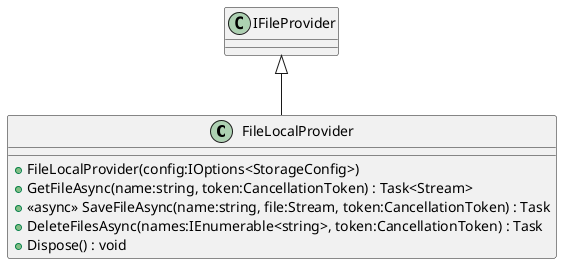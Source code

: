 @startuml
class FileLocalProvider {
    + FileLocalProvider(config:IOptions<StorageConfig>)
    + GetFileAsync(name:string, token:CancellationToken) : Task<Stream>
    + <<async>> SaveFileAsync(name:string, file:Stream, token:CancellationToken) : Task
    + DeleteFilesAsync(names:IEnumerable<string>, token:CancellationToken) : Task
    + Dispose() : void
}
IFileProvider <|-- FileLocalProvider
@enduml
